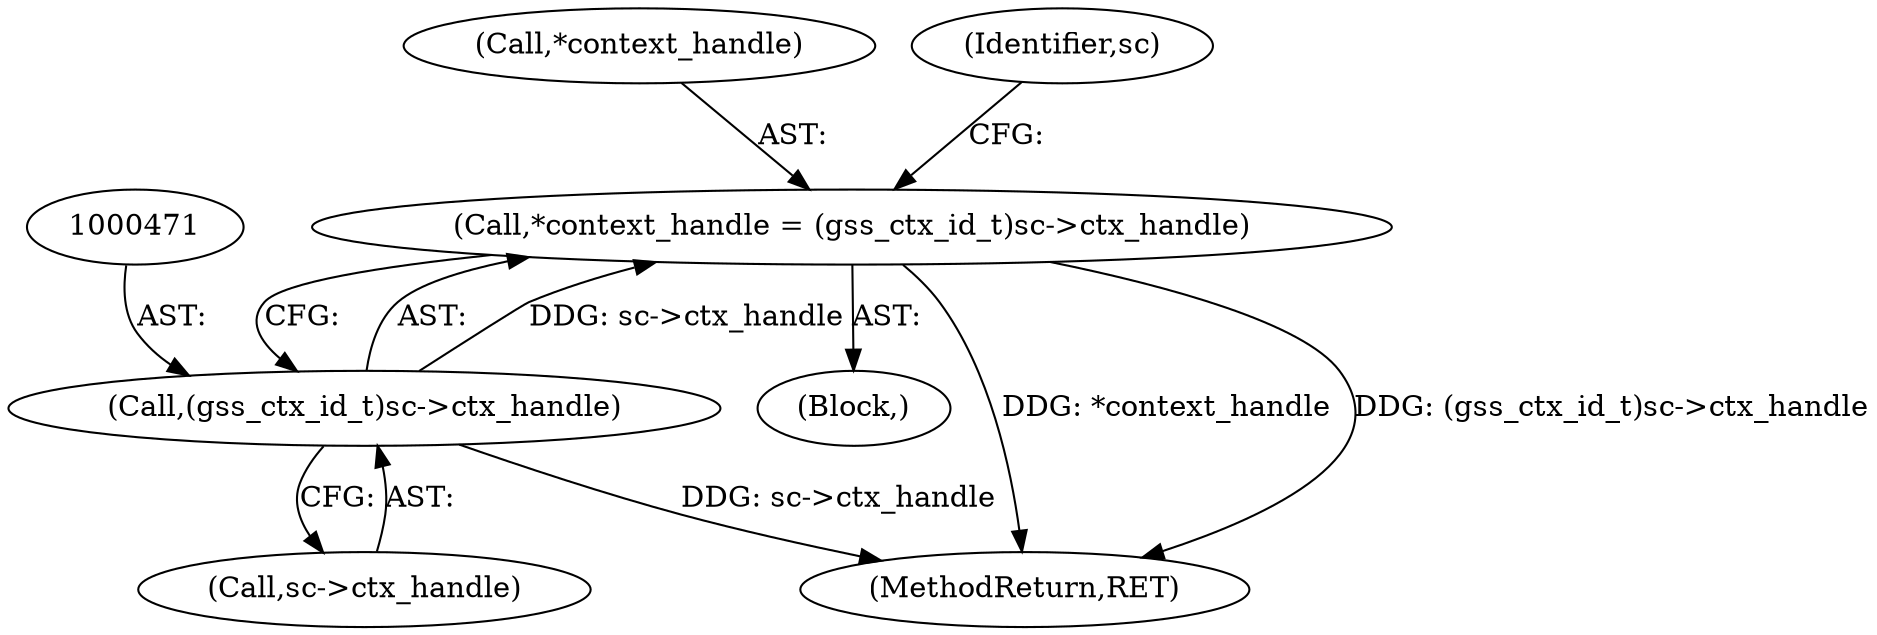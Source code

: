 digraph "1_krb5_b51b33f2bc5d1497ddf5bd107f791c101695000d_3@del" {
"1000467" [label="(Call,*context_handle = (gss_ctx_id_t)sc->ctx_handle)"];
"1000470" [label="(Call,(gss_ctx_id_t)sc->ctx_handle)"];
"1000466" [label="(Block,)"];
"1000470" [label="(Call,(gss_ctx_id_t)sc->ctx_handle)"];
"1000472" [label="(Call,sc->ctx_handle)"];
"1000468" [label="(Call,*context_handle)"];
"1000566" [label="(MethodReturn,RET)"];
"1000467" [label="(Call,*context_handle = (gss_ctx_id_t)sc->ctx_handle)"];
"1000479" [label="(Identifier,sc)"];
"1000467" -> "1000466"  [label="AST: "];
"1000467" -> "1000470"  [label="CFG: "];
"1000468" -> "1000467"  [label="AST: "];
"1000470" -> "1000467"  [label="AST: "];
"1000479" -> "1000467"  [label="CFG: "];
"1000467" -> "1000566"  [label="DDG: *context_handle"];
"1000467" -> "1000566"  [label="DDG: (gss_ctx_id_t)sc->ctx_handle"];
"1000470" -> "1000467"  [label="DDG: sc->ctx_handle"];
"1000470" -> "1000472"  [label="CFG: "];
"1000471" -> "1000470"  [label="AST: "];
"1000472" -> "1000470"  [label="AST: "];
"1000470" -> "1000566"  [label="DDG: sc->ctx_handle"];
}
